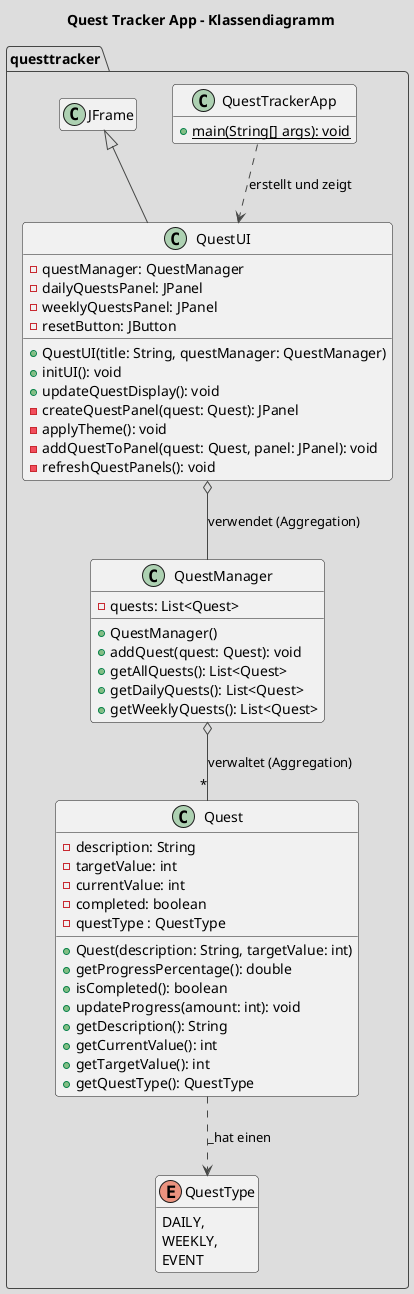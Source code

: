 @startuml QuestTrackerApp
!theme toy
hide empty members
skinparam shadowing false

title Quest Tracker App - Klassendiagramm

package questtracker {

  class QuestTrackerApp {
    + {static} main(String[] args): void
  }

  class QuestUI extends JFrame {
    - questManager: QuestManager
    - dailyQuestsPanel: JPanel
    - weeklyQuestsPanel: JPanel
    - resetButton: JButton
    + QuestUI(title: String, questManager: QuestManager)
    + initUI(): void
    + updateQuestDisplay(): void
    - createQuestPanel(quest: Quest): JPanel
    - applyTheme(): void
    - addQuestToPanel(quest: Quest, panel: JPanel): void
    - refreshQuestPanels(): void
  }

  class Quest {
    - description: String
    - targetValue: int
    - currentValue: int
    - completed: boolean
    - questType : QuestType
    + Quest(description: String, targetValue: int)
    + getProgressPercentage(): double
    + isCompleted(): boolean
    + updateProgress(amount: int): void
    + getDescription(): String
    + getCurrentValue(): int
    + getTargetValue(): int
    + getQuestType(): QuestType
  }

 enum QuestType {
    DAILY,
    WEEKLY,
    EVENT
 }

  class QuestManager {
    - quests: List<Quest>
    + QuestManager()
    + addQuest(quest: Quest): void
    + getAllQuests(): List<Quest>
    + getDailyQuests(): List<Quest>
    + getWeeklyQuests(): List<Quest>
  }

  ' Beziehungen
  QuestTrackerApp ..> QuestUI : erstellt und zeigt
  QuestUI o-- QuestManager : verwendet (Aggregation)

  Quest ..> QuestType : _hat einen
  QuestManager o-- "*" Quest : verwaltet (Aggregation)


}

@enduml